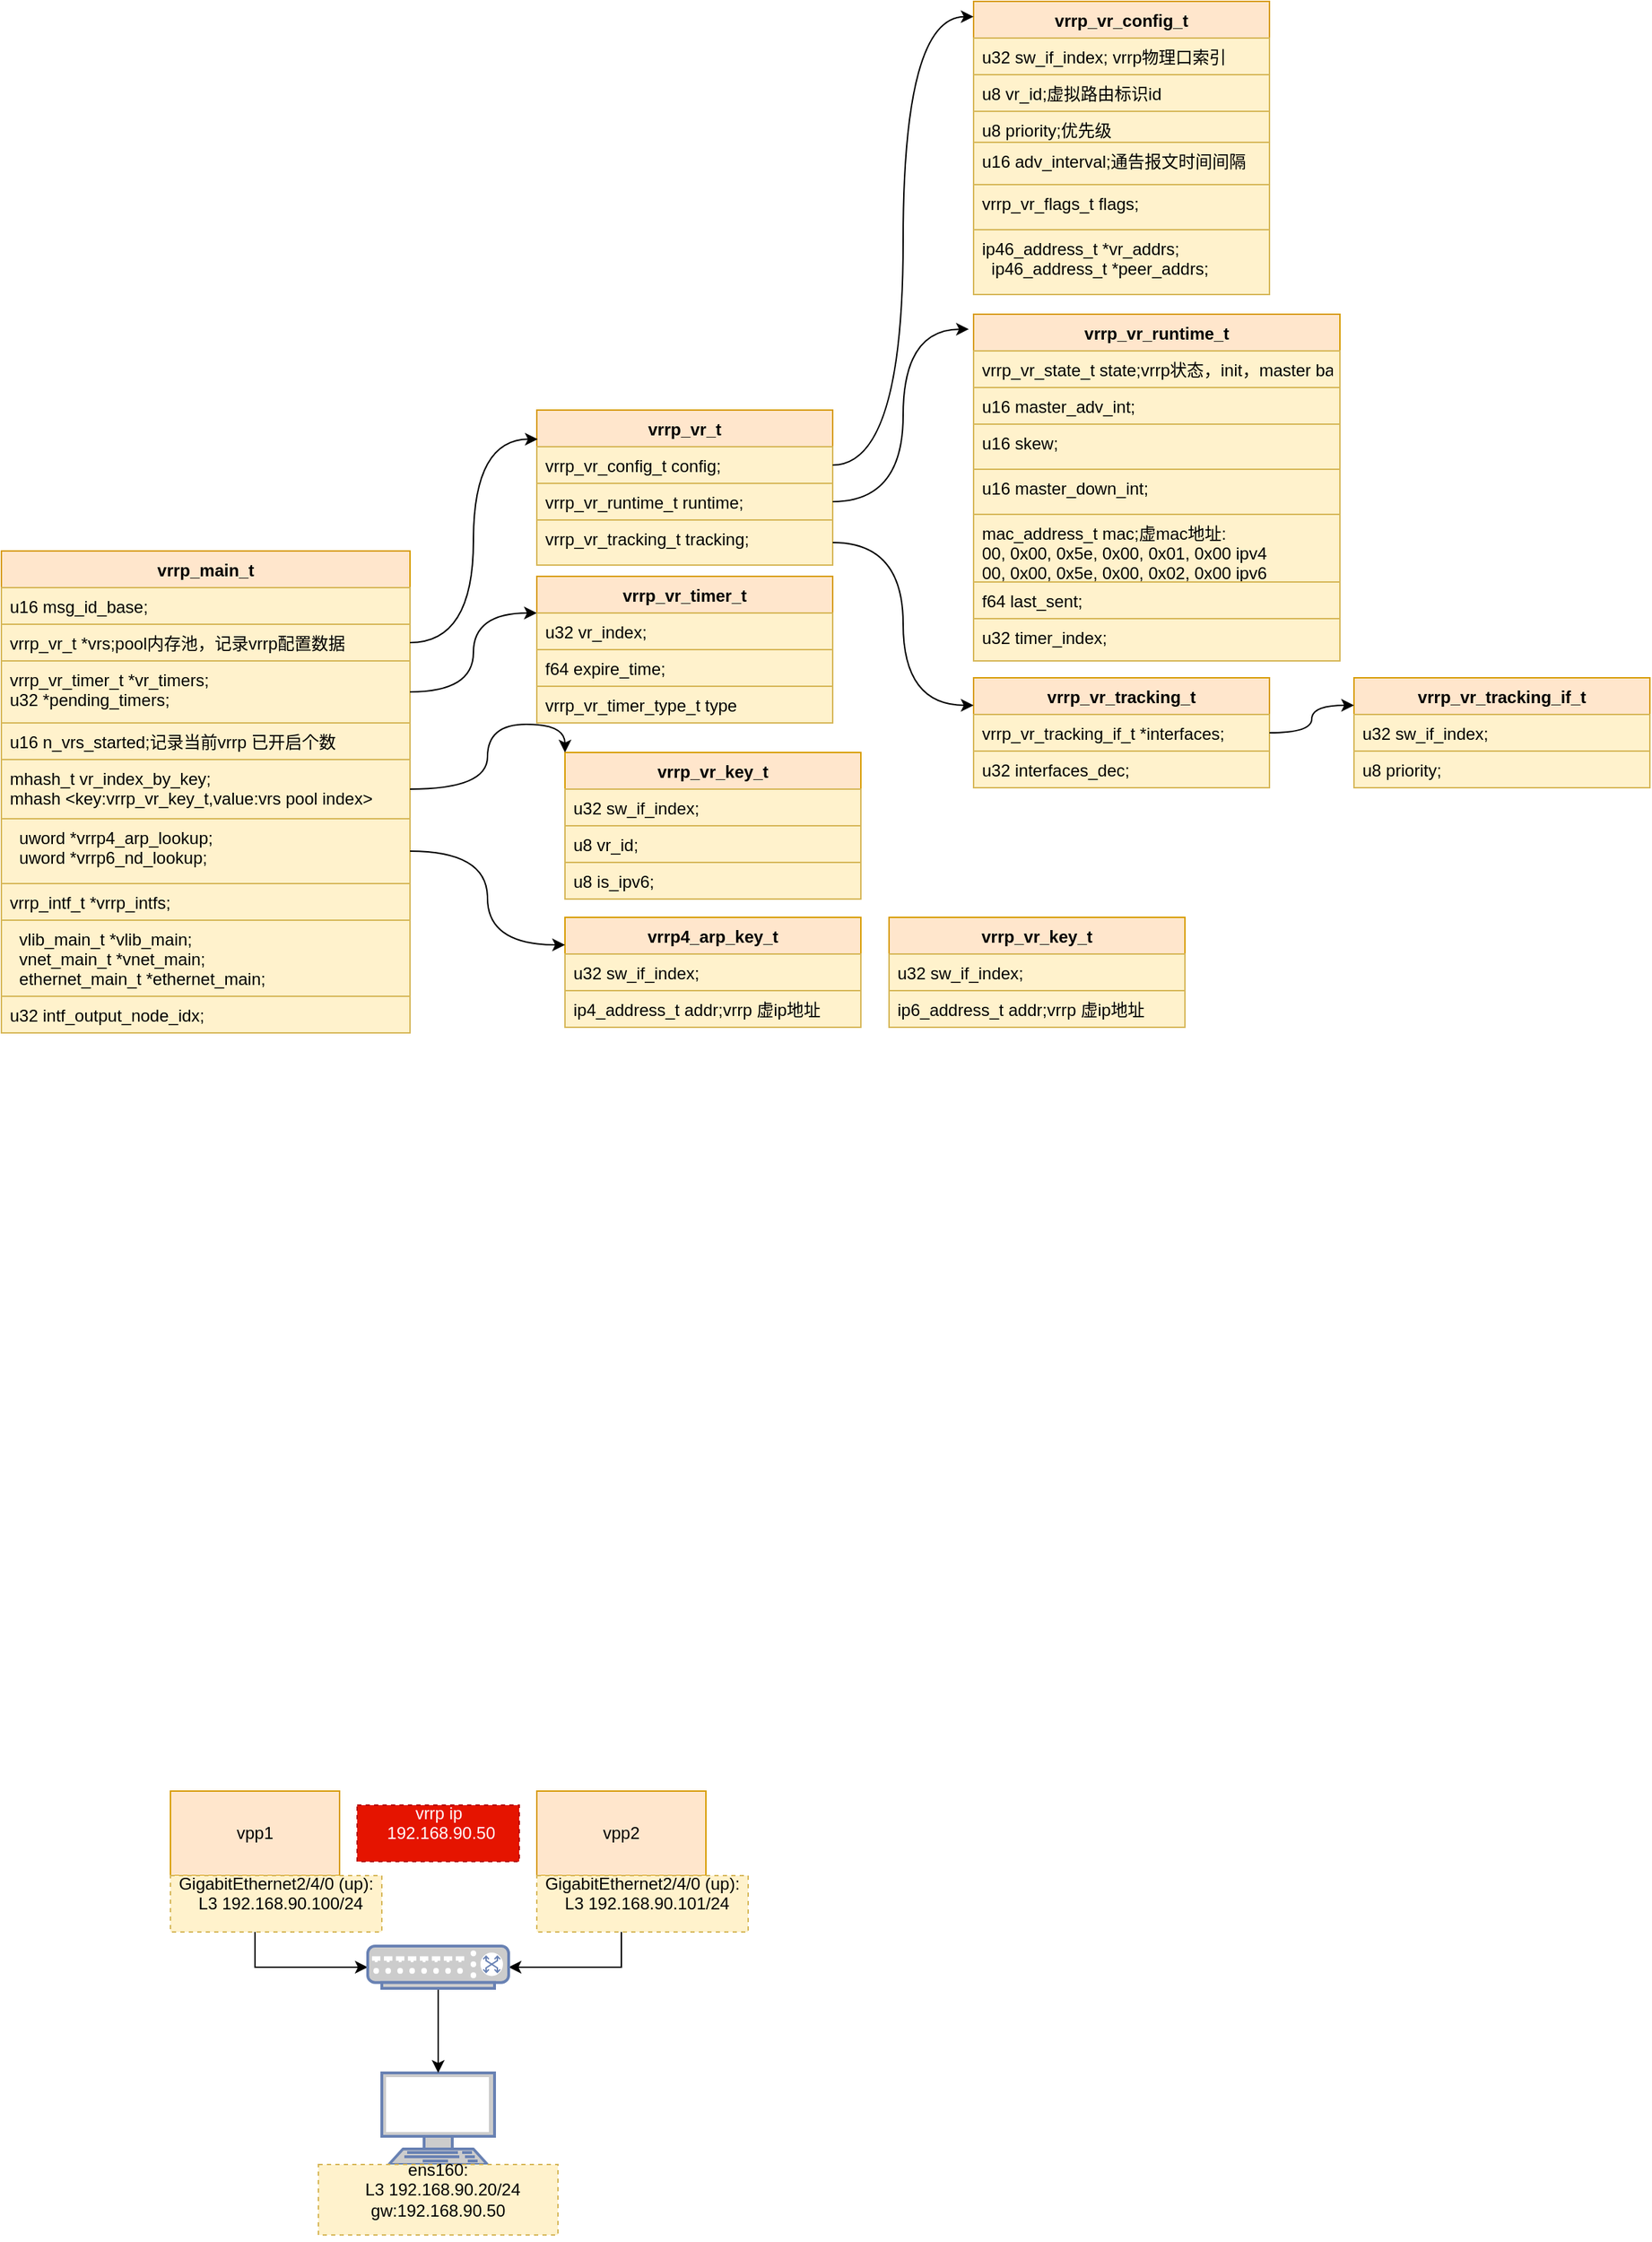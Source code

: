 <mxfile version="15.7.3" type="github">
  <diagram id="Xr7v131PZR1YZp_UmPs2" name="Page-1">
    <mxGraphModel dx="782" dy="436" grid="1" gridSize="10" guides="1" tooltips="1" connect="1" arrows="1" fold="1" page="1" pageScale="1" pageWidth="827" pageHeight="1169" math="0" shadow="0">
      <root>
        <mxCell id="0" />
        <mxCell id="1" parent="0" />
        <mxCell id="yYVIS0Uz0t4i-bLcMdcE-6" style="edgeStyle=orthogonalEdgeStyle;rounded=0;orthogonalLoop=1;jettySize=auto;html=1;entryX=0;entryY=0.5;entryDx=0;entryDy=0;entryPerimeter=0;exitX=0.5;exitY=1;exitDx=0;exitDy=0;" edge="1" parent="1" source="yYVIS0Uz0t4i-bLcMdcE-1" target="yYVIS0Uz0t4i-bLcMdcE-4">
          <mxGeometry relative="1" as="geometry" />
        </mxCell>
        <mxCell id="yYVIS0Uz0t4i-bLcMdcE-1" value="vpp1" style="rounded=0;whiteSpace=wrap;html=1;fillColor=#ffe6cc;strokeColor=#d79b00;" vertex="1" parent="1">
          <mxGeometry x="200" y="1270" width="120" height="60" as="geometry" />
        </mxCell>
        <mxCell id="yYVIS0Uz0t4i-bLcMdcE-7" style="edgeStyle=orthogonalEdgeStyle;rounded=0;orthogonalLoop=1;jettySize=auto;html=1;entryX=1;entryY=0.5;entryDx=0;entryDy=0;entryPerimeter=0;exitX=0.5;exitY=1;exitDx=0;exitDy=0;" edge="1" parent="1" source="yYVIS0Uz0t4i-bLcMdcE-2" target="yYVIS0Uz0t4i-bLcMdcE-4">
          <mxGeometry relative="1" as="geometry" />
        </mxCell>
        <mxCell id="yYVIS0Uz0t4i-bLcMdcE-2" value="vpp2" style="rounded=0;whiteSpace=wrap;html=1;fillColor=#ffe6cc;strokeColor=#d79b00;" vertex="1" parent="1">
          <mxGeometry x="460" y="1270" width="120" height="60" as="geometry" />
        </mxCell>
        <mxCell id="yYVIS0Uz0t4i-bLcMdcE-3" value="" style="fontColor=#0066CC;verticalAlign=top;verticalLabelPosition=bottom;labelPosition=center;align=center;html=1;outlineConnect=0;fillColor=#CCCCCC;strokeColor=#6881B3;gradientColor=none;gradientDirection=north;strokeWidth=2;shape=mxgraph.networks.terminal;" vertex="1" parent="1">
          <mxGeometry x="350" y="1470" width="80" height="65" as="geometry" />
        </mxCell>
        <mxCell id="yYVIS0Uz0t4i-bLcMdcE-5" value="" style="edgeStyle=orthogonalEdgeStyle;rounded=0;orthogonalLoop=1;jettySize=auto;html=1;" edge="1" parent="1" source="yYVIS0Uz0t4i-bLcMdcE-4" target="yYVIS0Uz0t4i-bLcMdcE-3">
          <mxGeometry relative="1" as="geometry" />
        </mxCell>
        <mxCell id="yYVIS0Uz0t4i-bLcMdcE-4" value="" style="fontColor=#0066CC;verticalAlign=top;verticalLabelPosition=bottom;labelPosition=center;align=center;html=1;outlineConnect=0;fillColor=#CCCCCC;strokeColor=#6881B3;gradientColor=none;gradientDirection=north;strokeWidth=2;shape=mxgraph.networks.switch;" vertex="1" parent="1">
          <mxGeometry x="340" y="1380" width="100" height="30" as="geometry" />
        </mxCell>
        <mxCell id="yYVIS0Uz0t4i-bLcMdcE-8" value="&lt;div&gt;GigabitEthernet2/4/0 (up):&lt;/div&gt;&lt;div&gt;&amp;nbsp; L3 192.168.90.100/24&lt;/div&gt;&lt;div&gt;&lt;br&gt;&lt;/div&gt;" style="text;html=1;strokeColor=#d6b656;fillColor=#fff2cc;align=center;verticalAlign=middle;whiteSpace=wrap;rounded=0;dashed=1;" vertex="1" parent="1">
          <mxGeometry x="200" y="1330" width="150" height="40" as="geometry" />
        </mxCell>
        <mxCell id="yYVIS0Uz0t4i-bLcMdcE-9" value="&lt;div&gt;GigabitEthernet2/4/0 (up):&lt;/div&gt;&lt;div&gt;&amp;nbsp; L3 192.168.90.101/24&lt;/div&gt;&lt;div&gt;&lt;br&gt;&lt;/div&gt;" style="text;html=1;strokeColor=#d6b656;fillColor=#fff2cc;align=center;verticalAlign=middle;whiteSpace=wrap;rounded=0;dashed=1;" vertex="1" parent="1">
          <mxGeometry x="460" y="1330" width="150" height="40" as="geometry" />
        </mxCell>
        <mxCell id="yYVIS0Uz0t4i-bLcMdcE-10" value="&lt;div&gt;ens160:&lt;/div&gt;&lt;div&gt;&amp;nbsp; L3 192.168.90.20/24&lt;/div&gt;&lt;div&gt;gw:192.168.90.50&lt;/div&gt;&lt;div&gt;&lt;br&gt;&lt;/div&gt;" style="text;html=1;strokeColor=#d6b656;fillColor=#fff2cc;align=center;verticalAlign=middle;whiteSpace=wrap;rounded=0;dashed=1;" vertex="1" parent="1">
          <mxGeometry x="305" y="1535" width="170" height="50" as="geometry" />
        </mxCell>
        <mxCell id="yYVIS0Uz0t4i-bLcMdcE-11" value="&lt;div&gt;vrrp ip&lt;/div&gt;&lt;div&gt;&lt;span&gt;&amp;nbsp;192.168.90.50&lt;/span&gt;&lt;/div&gt;&lt;div&gt;&lt;br&gt;&lt;/div&gt;" style="text;html=1;strokeColor=#B20000;fillColor=#e51400;align=center;verticalAlign=middle;whiteSpace=wrap;rounded=0;dashed=1;fontColor=#ffffff;" vertex="1" parent="1">
          <mxGeometry x="332.5" y="1280" width="115" height="40" as="geometry" />
        </mxCell>
        <mxCell id="yYVIS0Uz0t4i-bLcMdcE-12" value="vrrp_main_t" style="swimlane;fontStyle=1;align=center;verticalAlign=top;childLayout=stackLayout;horizontal=1;startSize=26;horizontalStack=0;resizeParent=1;resizeParentMax=0;resizeLast=0;collapsible=1;marginBottom=0;strokeColor=#d79b00;fillColor=#ffe6cc;" vertex="1" parent="1">
          <mxGeometry x="80" y="390" width="290" height="342" as="geometry" />
        </mxCell>
        <mxCell id="yYVIS0Uz0t4i-bLcMdcE-13" value="u16 msg_id_base;" style="text;strokeColor=#d6b656;fillColor=#fff2cc;align=left;verticalAlign=top;spacingLeft=4;spacingRight=4;overflow=hidden;rotatable=0;points=[[0,0.5],[1,0.5]];portConstraint=eastwest;" vertex="1" parent="yYVIS0Uz0t4i-bLcMdcE-12">
          <mxGeometry y="26" width="290" height="26" as="geometry" />
        </mxCell>
        <mxCell id="yYVIS0Uz0t4i-bLcMdcE-15" value="vrrp_vr_t *vrs;pool内存池，记录vrrp配置数据" style="text;strokeColor=#d6b656;fillColor=#fff2cc;align=left;verticalAlign=top;spacingLeft=4;spacingRight=4;overflow=hidden;rotatable=0;points=[[0,0.5],[1,0.5]];portConstraint=eastwest;" vertex="1" parent="yYVIS0Uz0t4i-bLcMdcE-12">
          <mxGeometry y="52" width="290" height="26" as="geometry" />
        </mxCell>
        <mxCell id="yYVIS0Uz0t4i-bLcMdcE-16" value="vrrp_vr_timer_t *vr_timers;&#xa;u32 *pending_timers;" style="text;strokeColor=#d6b656;fillColor=#fff2cc;align=left;verticalAlign=top;spacingLeft=4;spacingRight=4;overflow=hidden;rotatable=0;points=[[0,0.5],[1,0.5]];portConstraint=eastwest;" vertex="1" parent="yYVIS0Uz0t4i-bLcMdcE-12">
          <mxGeometry y="78" width="290" height="44" as="geometry" />
        </mxCell>
        <mxCell id="yYVIS0Uz0t4i-bLcMdcE-17" value="u16 n_vrs_started;记录当前vrrp 已开启个数" style="text;strokeColor=#d6b656;fillColor=#fff2cc;align=left;verticalAlign=top;spacingLeft=4;spacingRight=4;overflow=hidden;rotatable=0;points=[[0,0.5],[1,0.5]];portConstraint=eastwest;" vertex="1" parent="yYVIS0Uz0t4i-bLcMdcE-12">
          <mxGeometry y="122" width="290" height="26" as="geometry" />
        </mxCell>
        <mxCell id="yYVIS0Uz0t4i-bLcMdcE-18" value="mhash_t vr_index_by_key;  &#xa;mhash &lt;key:vrrp_vr_key_t,value:vrs pool index&gt;" style="text;strokeColor=#d6b656;fillColor=#fff2cc;align=left;verticalAlign=top;spacingLeft=4;spacingRight=4;overflow=hidden;rotatable=0;points=[[0,0.5],[1,0.5]];portConstraint=eastwest;" vertex="1" parent="yYVIS0Uz0t4i-bLcMdcE-12">
          <mxGeometry y="148" width="290" height="42" as="geometry" />
        </mxCell>
        <mxCell id="yYVIS0Uz0t4i-bLcMdcE-19" value="  uword *vrrp4_arp_lookup;&#xa;  uword *vrrp6_nd_lookup;" style="text;strokeColor=#d6b656;fillColor=#fff2cc;align=left;verticalAlign=top;spacingLeft=4;spacingRight=4;overflow=hidden;rotatable=0;points=[[0,0.5],[1,0.5]];portConstraint=eastwest;" vertex="1" parent="yYVIS0Uz0t4i-bLcMdcE-12">
          <mxGeometry y="190" width="290" height="46" as="geometry" />
        </mxCell>
        <mxCell id="yYVIS0Uz0t4i-bLcMdcE-20" value="vrrp_intf_t *vrrp_intfs;" style="text;strokeColor=#d6b656;fillColor=#fff2cc;align=left;verticalAlign=top;spacingLeft=4;spacingRight=4;overflow=hidden;rotatable=0;points=[[0,0.5],[1,0.5]];portConstraint=eastwest;" vertex="1" parent="yYVIS0Uz0t4i-bLcMdcE-12">
          <mxGeometry y="236" width="290" height="26" as="geometry" />
        </mxCell>
        <mxCell id="yYVIS0Uz0t4i-bLcMdcE-21" value="  vlib_main_t *vlib_main;&#xa;  vnet_main_t *vnet_main;&#xa;  ethernet_main_t *ethernet_main;" style="text;strokeColor=#d6b656;fillColor=#fff2cc;align=left;verticalAlign=top;spacingLeft=4;spacingRight=4;overflow=hidden;rotatable=0;points=[[0,0.5],[1,0.5]];portConstraint=eastwest;" vertex="1" parent="yYVIS0Uz0t4i-bLcMdcE-12">
          <mxGeometry y="262" width="290" height="54" as="geometry" />
        </mxCell>
        <mxCell id="yYVIS0Uz0t4i-bLcMdcE-22" value="u32 intf_output_node_idx;" style="text;strokeColor=#d6b656;fillColor=#fff2cc;align=left;verticalAlign=top;spacingLeft=4;spacingRight=4;overflow=hidden;rotatable=0;points=[[0,0.5],[1,0.5]];portConstraint=eastwest;" vertex="1" parent="yYVIS0Uz0t4i-bLcMdcE-12">
          <mxGeometry y="316" width="290" height="26" as="geometry" />
        </mxCell>
        <mxCell id="yYVIS0Uz0t4i-bLcMdcE-23" value="vrrp_vr_t" style="swimlane;fontStyle=1;align=center;verticalAlign=top;childLayout=stackLayout;horizontal=1;startSize=26;horizontalStack=0;resizeParent=1;resizeParentMax=0;resizeLast=0;collapsible=1;marginBottom=0;strokeColor=#d79b00;fillColor=#ffe6cc;" vertex="1" parent="1">
          <mxGeometry x="460" y="290" width="210" height="110" as="geometry" />
        </mxCell>
        <mxCell id="yYVIS0Uz0t4i-bLcMdcE-24" value="vrrp_vr_config_t config;" style="text;strokeColor=#d6b656;fillColor=#fff2cc;align=left;verticalAlign=top;spacingLeft=4;spacingRight=4;overflow=hidden;rotatable=0;points=[[0,0.5],[1,0.5]];portConstraint=eastwest;" vertex="1" parent="yYVIS0Uz0t4i-bLcMdcE-23">
          <mxGeometry y="26" width="210" height="26" as="geometry" />
        </mxCell>
        <mxCell id="yYVIS0Uz0t4i-bLcMdcE-25" value="vrrp_vr_runtime_t runtime;" style="text;strokeColor=#d6b656;fillColor=#fff2cc;align=left;verticalAlign=top;spacingLeft=4;spacingRight=4;overflow=hidden;rotatable=0;points=[[0,0.5],[1,0.5]];portConstraint=eastwest;" vertex="1" parent="yYVIS0Uz0t4i-bLcMdcE-23">
          <mxGeometry y="52" width="210" height="26" as="geometry" />
        </mxCell>
        <mxCell id="yYVIS0Uz0t4i-bLcMdcE-26" value="vrrp_vr_tracking_t tracking;" style="text;strokeColor=#d6b656;fillColor=#fff2cc;align=left;verticalAlign=top;spacingLeft=4;spacingRight=4;overflow=hidden;rotatable=0;points=[[0,0.5],[1,0.5]];portConstraint=eastwest;" vertex="1" parent="yYVIS0Uz0t4i-bLcMdcE-23">
          <mxGeometry y="78" width="210" height="32" as="geometry" />
        </mxCell>
        <mxCell id="yYVIS0Uz0t4i-bLcMdcE-33" value="vrrp_vr_config_t" style="swimlane;fontStyle=1;align=center;verticalAlign=top;childLayout=stackLayout;horizontal=1;startSize=26;horizontalStack=0;resizeParent=1;resizeParentMax=0;resizeLast=0;collapsible=1;marginBottom=0;strokeColor=#d79b00;fillColor=#ffe6cc;" vertex="1" parent="1">
          <mxGeometry x="770" width="210" height="208" as="geometry" />
        </mxCell>
        <mxCell id="yYVIS0Uz0t4i-bLcMdcE-34" value="u32 sw_if_index; vrrp物理口索引" style="text;strokeColor=#d6b656;fillColor=#fff2cc;align=left;verticalAlign=top;spacingLeft=4;spacingRight=4;overflow=hidden;rotatable=0;points=[[0,0.5],[1,0.5]];portConstraint=eastwest;" vertex="1" parent="yYVIS0Uz0t4i-bLcMdcE-33">
          <mxGeometry y="26" width="210" height="26" as="geometry" />
        </mxCell>
        <mxCell id="yYVIS0Uz0t4i-bLcMdcE-35" value="u8 vr_id;虚拟路由标识id" style="text;strokeColor=#d6b656;fillColor=#fff2cc;align=left;verticalAlign=top;spacingLeft=4;spacingRight=4;overflow=hidden;rotatable=0;points=[[0,0.5],[1,0.5]];portConstraint=eastwest;" vertex="1" parent="yYVIS0Uz0t4i-bLcMdcE-33">
          <mxGeometry y="52" width="210" height="26" as="geometry" />
        </mxCell>
        <mxCell id="yYVIS0Uz0t4i-bLcMdcE-36" value="u8 priority;优先级" style="text;strokeColor=#d6b656;fillColor=#fff2cc;align=left;verticalAlign=top;spacingLeft=4;spacingRight=4;overflow=hidden;rotatable=0;points=[[0,0.5],[1,0.5]];portConstraint=eastwest;" vertex="1" parent="yYVIS0Uz0t4i-bLcMdcE-33">
          <mxGeometry y="78" width="210" height="22" as="geometry" />
        </mxCell>
        <mxCell id="yYVIS0Uz0t4i-bLcMdcE-37" value="u16 adv_interval;通告报文时间间隔" style="text;strokeColor=#d6b656;fillColor=#fff2cc;align=left;verticalAlign=top;spacingLeft=4;spacingRight=4;overflow=hidden;rotatable=0;points=[[0,0.5],[1,0.5]];portConstraint=eastwest;" vertex="1" parent="yYVIS0Uz0t4i-bLcMdcE-33">
          <mxGeometry y="100" width="210" height="30" as="geometry" />
        </mxCell>
        <mxCell id="yYVIS0Uz0t4i-bLcMdcE-38" value="vrrp_vr_flags_t flags;" style="text;strokeColor=#d6b656;fillColor=#fff2cc;align=left;verticalAlign=top;spacingLeft=4;spacingRight=4;overflow=hidden;rotatable=0;points=[[0,0.5],[1,0.5]];portConstraint=eastwest;" vertex="1" parent="yYVIS0Uz0t4i-bLcMdcE-33">
          <mxGeometry y="130" width="210" height="32" as="geometry" />
        </mxCell>
        <mxCell id="yYVIS0Uz0t4i-bLcMdcE-39" value="ip46_address_t *vr_addrs;&#xa;  ip46_address_t *peer_addrs;" style="text;strokeColor=#d6b656;fillColor=#fff2cc;align=left;verticalAlign=top;spacingLeft=4;spacingRight=4;overflow=hidden;rotatable=0;points=[[0,0.5],[1,0.5]];portConstraint=eastwest;" vertex="1" parent="yYVIS0Uz0t4i-bLcMdcE-33">
          <mxGeometry y="162" width="210" height="46" as="geometry" />
        </mxCell>
        <mxCell id="yYVIS0Uz0t4i-bLcMdcE-40" value="vrrp_vr_runtime_t" style="swimlane;fontStyle=1;align=center;verticalAlign=top;childLayout=stackLayout;horizontal=1;startSize=26;horizontalStack=0;resizeParent=1;resizeParentMax=0;resizeLast=0;collapsible=1;marginBottom=0;strokeColor=#d79b00;fillColor=#ffe6cc;" vertex="1" parent="1">
          <mxGeometry x="770" y="222" width="260" height="246" as="geometry" />
        </mxCell>
        <mxCell id="yYVIS0Uz0t4i-bLcMdcE-41" value="vrrp_vr_state_t state;vrrp状态，init，master backup" style="text;strokeColor=#d6b656;fillColor=#fff2cc;align=left;verticalAlign=top;spacingLeft=4;spacingRight=4;overflow=hidden;rotatable=0;points=[[0,0.5],[1,0.5]];portConstraint=eastwest;" vertex="1" parent="yYVIS0Uz0t4i-bLcMdcE-40">
          <mxGeometry y="26" width="260" height="26" as="geometry" />
        </mxCell>
        <mxCell id="yYVIS0Uz0t4i-bLcMdcE-42" value="u16 master_adv_int;" style="text;strokeColor=#d6b656;fillColor=#fff2cc;align=left;verticalAlign=top;spacingLeft=4;spacingRight=4;overflow=hidden;rotatable=0;points=[[0,0.5],[1,0.5]];portConstraint=eastwest;" vertex="1" parent="yYVIS0Uz0t4i-bLcMdcE-40">
          <mxGeometry y="52" width="260" height="26" as="geometry" />
        </mxCell>
        <mxCell id="yYVIS0Uz0t4i-bLcMdcE-43" value="u16 skew;" style="text;strokeColor=#d6b656;fillColor=#fff2cc;align=left;verticalAlign=top;spacingLeft=4;spacingRight=4;overflow=hidden;rotatable=0;points=[[0,0.5],[1,0.5]];portConstraint=eastwest;" vertex="1" parent="yYVIS0Uz0t4i-bLcMdcE-40">
          <mxGeometry y="78" width="260" height="32" as="geometry" />
        </mxCell>
        <mxCell id="yYVIS0Uz0t4i-bLcMdcE-44" value="u16 master_down_int;" style="text;strokeColor=#d6b656;fillColor=#fff2cc;align=left;verticalAlign=top;spacingLeft=4;spacingRight=4;overflow=hidden;rotatable=0;points=[[0,0.5],[1,0.5]];portConstraint=eastwest;" vertex="1" parent="yYVIS0Uz0t4i-bLcMdcE-40">
          <mxGeometry y="110" width="260" height="32" as="geometry" />
        </mxCell>
        <mxCell id="yYVIS0Uz0t4i-bLcMdcE-45" value="mac_address_t mac;虚mac地址:&#xa;00, 0x00, 0x5e, 0x00, 0x01, 0x00 ipv4&#xa;00, 0x00, 0x5e, 0x00, 0x02, 0x00 ipv6" style="text;strokeColor=#d6b656;fillColor=#fff2cc;align=left;verticalAlign=top;spacingLeft=4;spacingRight=4;overflow=hidden;rotatable=0;points=[[0,0.5],[1,0.5]];portConstraint=eastwest;" vertex="1" parent="yYVIS0Uz0t4i-bLcMdcE-40">
          <mxGeometry y="142" width="260" height="48" as="geometry" />
        </mxCell>
        <mxCell id="yYVIS0Uz0t4i-bLcMdcE-46" value="f64 last_sent;" style="text;strokeColor=#d6b656;fillColor=#fff2cc;align=left;verticalAlign=top;spacingLeft=4;spacingRight=4;overflow=hidden;rotatable=0;points=[[0,0.5],[1,0.5]];portConstraint=eastwest;" vertex="1" parent="yYVIS0Uz0t4i-bLcMdcE-40">
          <mxGeometry y="190" width="260" height="26" as="geometry" />
        </mxCell>
        <mxCell id="yYVIS0Uz0t4i-bLcMdcE-47" value="u32 timer_index;" style="text;strokeColor=#d6b656;fillColor=#fff2cc;align=left;verticalAlign=top;spacingLeft=4;spacingRight=4;overflow=hidden;rotatable=0;points=[[0,0.5],[1,0.5]];portConstraint=eastwest;" vertex="1" parent="yYVIS0Uz0t4i-bLcMdcE-40">
          <mxGeometry y="216" width="260" height="30" as="geometry" />
        </mxCell>
        <mxCell id="yYVIS0Uz0t4i-bLcMdcE-48" value="vrrp_vr_tracking_t" style="swimlane;fontStyle=1;align=center;verticalAlign=top;childLayout=stackLayout;horizontal=1;startSize=26;horizontalStack=0;resizeParent=1;resizeParentMax=0;resizeLast=0;collapsible=1;marginBottom=0;strokeColor=#d79b00;fillColor=#ffe6cc;" vertex="1" parent="1">
          <mxGeometry x="770" y="480" width="210" height="78" as="geometry" />
        </mxCell>
        <mxCell id="yYVIS0Uz0t4i-bLcMdcE-49" value="vrrp_vr_tracking_if_t *interfaces;" style="text;strokeColor=#d6b656;fillColor=#fff2cc;align=left;verticalAlign=top;spacingLeft=4;spacingRight=4;overflow=hidden;rotatable=0;points=[[0,0.5],[1,0.5]];portConstraint=eastwest;" vertex="1" parent="yYVIS0Uz0t4i-bLcMdcE-48">
          <mxGeometry y="26" width="210" height="26" as="geometry" />
        </mxCell>
        <mxCell id="yYVIS0Uz0t4i-bLcMdcE-50" value="u32 interfaces_dec;" style="text;strokeColor=#d6b656;fillColor=#fff2cc;align=left;verticalAlign=top;spacingLeft=4;spacingRight=4;overflow=hidden;rotatable=0;points=[[0,0.5],[1,0.5]];portConstraint=eastwest;" vertex="1" parent="yYVIS0Uz0t4i-bLcMdcE-48">
          <mxGeometry y="52" width="210" height="26" as="geometry" />
        </mxCell>
        <mxCell id="yYVIS0Uz0t4i-bLcMdcE-56" value="vrrp_vr_tracking_if_t" style="swimlane;fontStyle=1;align=center;verticalAlign=top;childLayout=stackLayout;horizontal=1;startSize=26;horizontalStack=0;resizeParent=1;resizeParentMax=0;resizeLast=0;collapsible=1;marginBottom=0;strokeColor=#d79b00;fillColor=#ffe6cc;" vertex="1" parent="1">
          <mxGeometry x="1040" y="480" width="210" height="78" as="geometry" />
        </mxCell>
        <mxCell id="yYVIS0Uz0t4i-bLcMdcE-57" value="u32 sw_if_index;" style="text;strokeColor=#d6b656;fillColor=#fff2cc;align=left;verticalAlign=top;spacingLeft=4;spacingRight=4;overflow=hidden;rotatable=0;points=[[0,0.5],[1,0.5]];portConstraint=eastwest;" vertex="1" parent="yYVIS0Uz0t4i-bLcMdcE-56">
          <mxGeometry y="26" width="210" height="26" as="geometry" />
        </mxCell>
        <mxCell id="yYVIS0Uz0t4i-bLcMdcE-58" value="u8 priority;" style="text;strokeColor=#d6b656;fillColor=#fff2cc;align=left;verticalAlign=top;spacingLeft=4;spacingRight=4;overflow=hidden;rotatable=0;points=[[0,0.5],[1,0.5]];portConstraint=eastwest;" vertex="1" parent="yYVIS0Uz0t4i-bLcMdcE-56">
          <mxGeometry y="52" width="210" height="26" as="geometry" />
        </mxCell>
        <mxCell id="yYVIS0Uz0t4i-bLcMdcE-59" value="vrrp_vr_timer_t" style="swimlane;fontStyle=1;align=center;verticalAlign=top;childLayout=stackLayout;horizontal=1;startSize=26;horizontalStack=0;resizeParent=1;resizeParentMax=0;resizeLast=0;collapsible=1;marginBottom=0;strokeColor=#d79b00;fillColor=#ffe6cc;" vertex="1" parent="1">
          <mxGeometry x="460" y="408" width="210" height="104" as="geometry" />
        </mxCell>
        <mxCell id="yYVIS0Uz0t4i-bLcMdcE-60" value="u32 vr_index;" style="text;strokeColor=#d6b656;fillColor=#fff2cc;align=left;verticalAlign=top;spacingLeft=4;spacingRight=4;overflow=hidden;rotatable=0;points=[[0,0.5],[1,0.5]];portConstraint=eastwest;" vertex="1" parent="yYVIS0Uz0t4i-bLcMdcE-59">
          <mxGeometry y="26" width="210" height="26" as="geometry" />
        </mxCell>
        <mxCell id="yYVIS0Uz0t4i-bLcMdcE-61" value="f64 expire_time;" style="text;strokeColor=#d6b656;fillColor=#fff2cc;align=left;verticalAlign=top;spacingLeft=4;spacingRight=4;overflow=hidden;rotatable=0;points=[[0,0.5],[1,0.5]];portConstraint=eastwest;" vertex="1" parent="yYVIS0Uz0t4i-bLcMdcE-59">
          <mxGeometry y="52" width="210" height="26" as="geometry" />
        </mxCell>
        <mxCell id="yYVIS0Uz0t4i-bLcMdcE-62" value="vrrp_vr_timer_type_t type" style="text;strokeColor=#d6b656;fillColor=#fff2cc;align=left;verticalAlign=top;spacingLeft=4;spacingRight=4;overflow=hidden;rotatable=0;points=[[0,0.5],[1,0.5]];portConstraint=eastwest;" vertex="1" parent="yYVIS0Uz0t4i-bLcMdcE-59">
          <mxGeometry y="78" width="210" height="26" as="geometry" />
        </mxCell>
        <mxCell id="yYVIS0Uz0t4i-bLcMdcE-63" style="edgeStyle=orthogonalEdgeStyle;curved=1;rounded=0;orthogonalLoop=1;jettySize=auto;html=1;exitX=1;exitY=0.5;exitDx=0;exitDy=0;entryX=0.003;entryY=0.188;entryDx=0;entryDy=0;entryPerimeter=0;" edge="1" parent="1" source="yYVIS0Uz0t4i-bLcMdcE-15" target="yYVIS0Uz0t4i-bLcMdcE-23">
          <mxGeometry relative="1" as="geometry">
            <mxPoint x="390" y="230" as="targetPoint" />
          </mxGeometry>
        </mxCell>
        <mxCell id="yYVIS0Uz0t4i-bLcMdcE-65" style="edgeStyle=orthogonalEdgeStyle;curved=1;rounded=0;orthogonalLoop=1;jettySize=auto;html=1;exitX=1;exitY=0.5;exitDx=0;exitDy=0;entryX=-0.013;entryY=0.043;entryDx=0;entryDy=0;entryPerimeter=0;" edge="1" parent="1" source="yYVIS0Uz0t4i-bLcMdcE-25" target="yYVIS0Uz0t4i-bLcMdcE-40">
          <mxGeometry relative="1" as="geometry" />
        </mxCell>
        <mxCell id="yYVIS0Uz0t4i-bLcMdcE-66" style="edgeStyle=orthogonalEdgeStyle;curved=1;rounded=0;orthogonalLoop=1;jettySize=auto;html=1;exitX=1;exitY=0.5;exitDx=0;exitDy=0;entryX=0;entryY=0.25;entryDx=0;entryDy=0;" edge="1" parent="1" source="yYVIS0Uz0t4i-bLcMdcE-26" target="yYVIS0Uz0t4i-bLcMdcE-48">
          <mxGeometry relative="1" as="geometry" />
        </mxCell>
        <mxCell id="yYVIS0Uz0t4i-bLcMdcE-67" style="edgeStyle=orthogonalEdgeStyle;curved=1;rounded=0;orthogonalLoop=1;jettySize=auto;html=1;exitX=1;exitY=0.5;exitDx=0;exitDy=0;entryX=0;entryY=0.25;entryDx=0;entryDy=0;" edge="1" parent="1" source="yYVIS0Uz0t4i-bLcMdcE-49" target="yYVIS0Uz0t4i-bLcMdcE-56">
          <mxGeometry relative="1" as="geometry" />
        </mxCell>
        <mxCell id="yYVIS0Uz0t4i-bLcMdcE-68" style="edgeStyle=orthogonalEdgeStyle;curved=1;rounded=0;orthogonalLoop=1;jettySize=auto;html=1;exitX=1;exitY=0.5;exitDx=0;exitDy=0;entryX=0;entryY=0.052;entryDx=0;entryDy=0;entryPerimeter=0;" edge="1" parent="1" source="yYVIS0Uz0t4i-bLcMdcE-24" target="yYVIS0Uz0t4i-bLcMdcE-33">
          <mxGeometry relative="1" as="geometry" />
        </mxCell>
        <mxCell id="yYVIS0Uz0t4i-bLcMdcE-69" style="edgeStyle=orthogonalEdgeStyle;curved=1;rounded=0;orthogonalLoop=1;jettySize=auto;html=1;exitX=1;exitY=0.5;exitDx=0;exitDy=0;entryX=0;entryY=0.25;entryDx=0;entryDy=0;" edge="1" parent="1" source="yYVIS0Uz0t4i-bLcMdcE-16" target="yYVIS0Uz0t4i-bLcMdcE-59">
          <mxGeometry relative="1" as="geometry" />
        </mxCell>
        <mxCell id="yYVIS0Uz0t4i-bLcMdcE-70" value="vrrp_vr_key_t" style="swimlane;fontStyle=1;align=center;verticalAlign=top;childLayout=stackLayout;horizontal=1;startSize=26;horizontalStack=0;resizeParent=1;resizeParentMax=0;resizeLast=0;collapsible=1;marginBottom=0;strokeColor=#d79b00;fillColor=#ffe6cc;" vertex="1" parent="1">
          <mxGeometry x="480" y="533" width="210" height="104" as="geometry" />
        </mxCell>
        <mxCell id="yYVIS0Uz0t4i-bLcMdcE-71" value="u32 sw_if_index;" style="text;strokeColor=#d6b656;fillColor=#fff2cc;align=left;verticalAlign=top;spacingLeft=4;spacingRight=4;overflow=hidden;rotatable=0;points=[[0,0.5],[1,0.5]];portConstraint=eastwest;" vertex="1" parent="yYVIS0Uz0t4i-bLcMdcE-70">
          <mxGeometry y="26" width="210" height="26" as="geometry" />
        </mxCell>
        <mxCell id="yYVIS0Uz0t4i-bLcMdcE-72" value="u8 vr_id;" style="text;strokeColor=#d6b656;fillColor=#fff2cc;align=left;verticalAlign=top;spacingLeft=4;spacingRight=4;overflow=hidden;rotatable=0;points=[[0,0.5],[1,0.5]];portConstraint=eastwest;" vertex="1" parent="yYVIS0Uz0t4i-bLcMdcE-70">
          <mxGeometry y="52" width="210" height="26" as="geometry" />
        </mxCell>
        <mxCell id="yYVIS0Uz0t4i-bLcMdcE-73" value="u8 is_ipv6;" style="text;strokeColor=#d6b656;fillColor=#fff2cc;align=left;verticalAlign=top;spacingLeft=4;spacingRight=4;overflow=hidden;rotatable=0;points=[[0,0.5],[1,0.5]];portConstraint=eastwest;" vertex="1" parent="yYVIS0Uz0t4i-bLcMdcE-70">
          <mxGeometry y="78" width="210" height="26" as="geometry" />
        </mxCell>
        <mxCell id="yYVIS0Uz0t4i-bLcMdcE-74" style="edgeStyle=orthogonalEdgeStyle;curved=1;rounded=0;orthogonalLoop=1;jettySize=auto;html=1;exitX=1;exitY=0.5;exitDx=0;exitDy=0;entryX=0;entryY=0;entryDx=0;entryDy=0;" edge="1" parent="1" source="yYVIS0Uz0t4i-bLcMdcE-18" target="yYVIS0Uz0t4i-bLcMdcE-70">
          <mxGeometry relative="1" as="geometry" />
        </mxCell>
        <mxCell id="yYVIS0Uz0t4i-bLcMdcE-75" value="vrrp4_arp_key_t" style="swimlane;fontStyle=1;align=center;verticalAlign=top;childLayout=stackLayout;horizontal=1;startSize=26;horizontalStack=0;resizeParent=1;resizeParentMax=0;resizeLast=0;collapsible=1;marginBottom=0;strokeColor=#d79b00;fillColor=#ffe6cc;" vertex="1" parent="1">
          <mxGeometry x="480" y="650" width="210" height="78" as="geometry" />
        </mxCell>
        <mxCell id="yYVIS0Uz0t4i-bLcMdcE-76" value="u32 sw_if_index;" style="text;strokeColor=#d6b656;fillColor=#fff2cc;align=left;verticalAlign=top;spacingLeft=4;spacingRight=4;overflow=hidden;rotatable=0;points=[[0,0.5],[1,0.5]];portConstraint=eastwest;" vertex="1" parent="yYVIS0Uz0t4i-bLcMdcE-75">
          <mxGeometry y="26" width="210" height="26" as="geometry" />
        </mxCell>
        <mxCell id="yYVIS0Uz0t4i-bLcMdcE-77" value="ip4_address_t addr;vrrp 虚ip地址" style="text;strokeColor=#d6b656;fillColor=#fff2cc;align=left;verticalAlign=top;spacingLeft=4;spacingRight=4;overflow=hidden;rotatable=0;points=[[0,0.5],[1,0.5]];portConstraint=eastwest;" vertex="1" parent="yYVIS0Uz0t4i-bLcMdcE-75">
          <mxGeometry y="52" width="210" height="26" as="geometry" />
        </mxCell>
        <mxCell id="yYVIS0Uz0t4i-bLcMdcE-79" value="vrrp_vr_key_t" style="swimlane;fontStyle=1;align=center;verticalAlign=top;childLayout=stackLayout;horizontal=1;startSize=26;horizontalStack=0;resizeParent=1;resizeParentMax=0;resizeLast=0;collapsible=1;marginBottom=0;strokeColor=#d79b00;fillColor=#ffe6cc;" vertex="1" parent="1">
          <mxGeometry x="710" y="650" width="210" height="78" as="geometry" />
        </mxCell>
        <mxCell id="yYVIS0Uz0t4i-bLcMdcE-80" value="u32 sw_if_index;" style="text;strokeColor=#d6b656;fillColor=#fff2cc;align=left;verticalAlign=top;spacingLeft=4;spacingRight=4;overflow=hidden;rotatable=0;points=[[0,0.5],[1,0.5]];portConstraint=eastwest;" vertex="1" parent="yYVIS0Uz0t4i-bLcMdcE-79">
          <mxGeometry y="26" width="210" height="26" as="geometry" />
        </mxCell>
        <mxCell id="yYVIS0Uz0t4i-bLcMdcE-81" value="ip6_address_t addr;vrrp 虚ip地址" style="text;strokeColor=#d6b656;fillColor=#fff2cc;align=left;verticalAlign=top;spacingLeft=4;spacingRight=4;overflow=hidden;rotatable=0;points=[[0,0.5],[1,0.5]];portConstraint=eastwest;" vertex="1" parent="yYVIS0Uz0t4i-bLcMdcE-79">
          <mxGeometry y="52" width="210" height="26" as="geometry" />
        </mxCell>
        <mxCell id="yYVIS0Uz0t4i-bLcMdcE-83" style="edgeStyle=orthogonalEdgeStyle;curved=1;rounded=0;orthogonalLoop=1;jettySize=auto;html=1;exitX=1;exitY=0.5;exitDx=0;exitDy=0;entryX=0;entryY=0.25;entryDx=0;entryDy=0;" edge="1" parent="1" source="yYVIS0Uz0t4i-bLcMdcE-19" target="yYVIS0Uz0t4i-bLcMdcE-75">
          <mxGeometry relative="1" as="geometry" />
        </mxCell>
      </root>
    </mxGraphModel>
  </diagram>
</mxfile>
